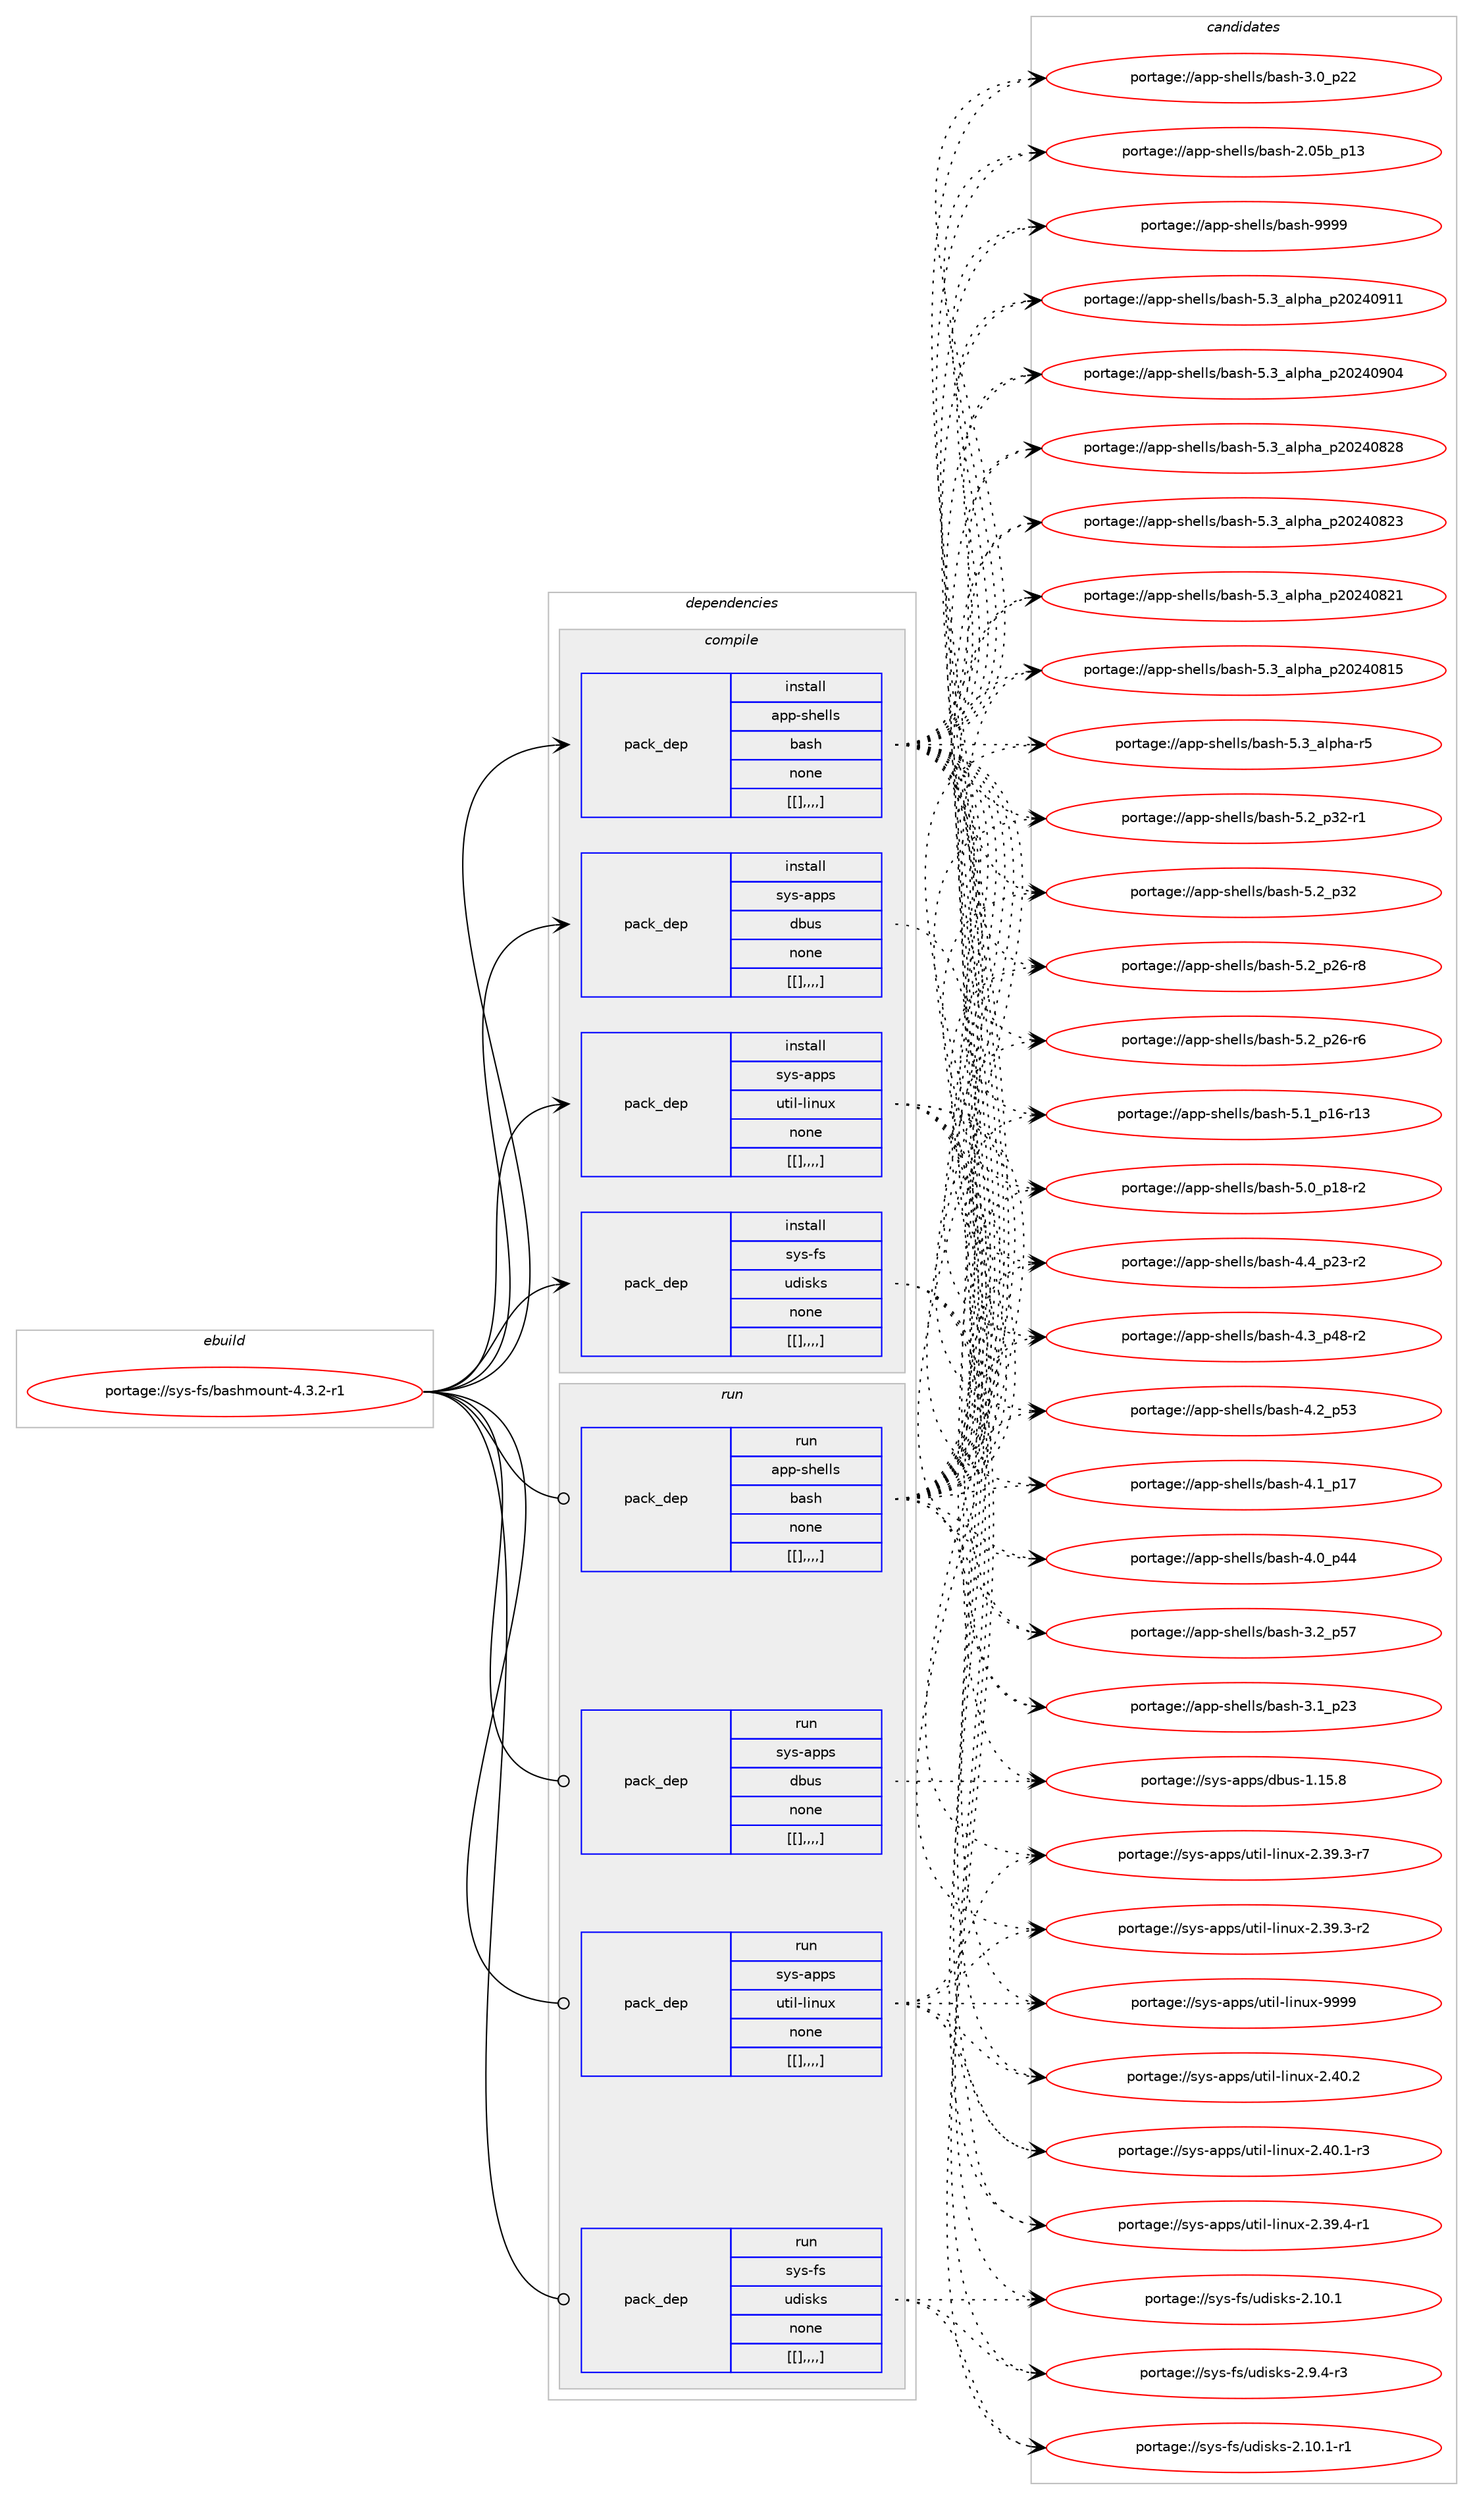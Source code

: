 digraph prolog {

# *************
# Graph options
# *************

newrank=true;
concentrate=true;
compound=true;
graph [rankdir=LR,fontname=Helvetica,fontsize=10,ranksep=1.5];#, ranksep=2.5, nodesep=0.2];
edge  [arrowhead=vee];
node  [fontname=Helvetica,fontsize=10];

# **********
# The ebuild
# **********

subgraph cluster_leftcol {
color=gray;
label=<<i>ebuild</i>>;
id [label="portage://sys-fs/bashmount-4.3.2-r1", color=red, width=4, href="../sys-fs/bashmount-4.3.2-r1.svg"];
}

# ****************
# The dependencies
# ****************

subgraph cluster_midcol {
color=gray;
label=<<i>dependencies</i>>;
subgraph cluster_compile {
fillcolor="#eeeeee";
style=filled;
label=<<i>compile</i>>;
subgraph pack329767 {
dependency453408 [label=<<TABLE BORDER="0" CELLBORDER="1" CELLSPACING="0" CELLPADDING="4" WIDTH="220"><TR><TD ROWSPAN="6" CELLPADDING="30">pack_dep</TD></TR><TR><TD WIDTH="110">install</TD></TR><TR><TD>app-shells</TD></TR><TR><TD>bash</TD></TR><TR><TD>none</TD></TR><TR><TD>[[],,,,]</TD></TR></TABLE>>, shape=none, color=blue];
}
id:e -> dependency453408:w [weight=20,style="solid",arrowhead="vee"];
subgraph pack329768 {
dependency453409 [label=<<TABLE BORDER="0" CELLBORDER="1" CELLSPACING="0" CELLPADDING="4" WIDTH="220"><TR><TD ROWSPAN="6" CELLPADDING="30">pack_dep</TD></TR><TR><TD WIDTH="110">install</TD></TR><TR><TD>sys-apps</TD></TR><TR><TD>dbus</TD></TR><TR><TD>none</TD></TR><TR><TD>[[],,,,]</TD></TR></TABLE>>, shape=none, color=blue];
}
id:e -> dependency453409:w [weight=20,style="solid",arrowhead="vee"];
subgraph pack329769 {
dependency453410 [label=<<TABLE BORDER="0" CELLBORDER="1" CELLSPACING="0" CELLPADDING="4" WIDTH="220"><TR><TD ROWSPAN="6" CELLPADDING="30">pack_dep</TD></TR><TR><TD WIDTH="110">install</TD></TR><TR><TD>sys-apps</TD></TR><TR><TD>util-linux</TD></TR><TR><TD>none</TD></TR><TR><TD>[[],,,,]</TD></TR></TABLE>>, shape=none, color=blue];
}
id:e -> dependency453410:w [weight=20,style="solid",arrowhead="vee"];
subgraph pack329770 {
dependency453411 [label=<<TABLE BORDER="0" CELLBORDER="1" CELLSPACING="0" CELLPADDING="4" WIDTH="220"><TR><TD ROWSPAN="6" CELLPADDING="30">pack_dep</TD></TR><TR><TD WIDTH="110">install</TD></TR><TR><TD>sys-fs</TD></TR><TR><TD>udisks</TD></TR><TR><TD>none</TD></TR><TR><TD>[[],,,,]</TD></TR></TABLE>>, shape=none, color=blue];
}
id:e -> dependency453411:w [weight=20,style="solid",arrowhead="vee"];
}
subgraph cluster_compileandrun {
fillcolor="#eeeeee";
style=filled;
label=<<i>compile and run</i>>;
}
subgraph cluster_run {
fillcolor="#eeeeee";
style=filled;
label=<<i>run</i>>;
subgraph pack329771 {
dependency453412 [label=<<TABLE BORDER="0" CELLBORDER="1" CELLSPACING="0" CELLPADDING="4" WIDTH="220"><TR><TD ROWSPAN="6" CELLPADDING="30">pack_dep</TD></TR><TR><TD WIDTH="110">run</TD></TR><TR><TD>app-shells</TD></TR><TR><TD>bash</TD></TR><TR><TD>none</TD></TR><TR><TD>[[],,,,]</TD></TR></TABLE>>, shape=none, color=blue];
}
id:e -> dependency453412:w [weight=20,style="solid",arrowhead="odot"];
subgraph pack329772 {
dependency453413 [label=<<TABLE BORDER="0" CELLBORDER="1" CELLSPACING="0" CELLPADDING="4" WIDTH="220"><TR><TD ROWSPAN="6" CELLPADDING="30">pack_dep</TD></TR><TR><TD WIDTH="110">run</TD></TR><TR><TD>sys-apps</TD></TR><TR><TD>dbus</TD></TR><TR><TD>none</TD></TR><TR><TD>[[],,,,]</TD></TR></TABLE>>, shape=none, color=blue];
}
id:e -> dependency453413:w [weight=20,style="solid",arrowhead="odot"];
subgraph pack329773 {
dependency453414 [label=<<TABLE BORDER="0" CELLBORDER="1" CELLSPACING="0" CELLPADDING="4" WIDTH="220"><TR><TD ROWSPAN="6" CELLPADDING="30">pack_dep</TD></TR><TR><TD WIDTH="110">run</TD></TR><TR><TD>sys-apps</TD></TR><TR><TD>util-linux</TD></TR><TR><TD>none</TD></TR><TR><TD>[[],,,,]</TD></TR></TABLE>>, shape=none, color=blue];
}
id:e -> dependency453414:w [weight=20,style="solid",arrowhead="odot"];
subgraph pack329774 {
dependency453415 [label=<<TABLE BORDER="0" CELLBORDER="1" CELLSPACING="0" CELLPADDING="4" WIDTH="220"><TR><TD ROWSPAN="6" CELLPADDING="30">pack_dep</TD></TR><TR><TD WIDTH="110">run</TD></TR><TR><TD>sys-fs</TD></TR><TR><TD>udisks</TD></TR><TR><TD>none</TD></TR><TR><TD>[[],,,,]</TD></TR></TABLE>>, shape=none, color=blue];
}
id:e -> dependency453415:w [weight=20,style="solid",arrowhead="odot"];
}
}

# **************
# The candidates
# **************

subgraph cluster_choices {
rank=same;
color=gray;
label=<<i>candidates</i>>;

subgraph choice329767 {
color=black;
nodesep=1;
choice97112112451151041011081081154798971151044557575757 [label="portage://app-shells/bash-9999", color=red, width=4,href="../app-shells/bash-9999.svg"];
choice971121124511510410110810811547989711510445534651959710811210497951125048505248574949 [label="portage://app-shells/bash-5.3_alpha_p20240911", color=red, width=4,href="../app-shells/bash-5.3_alpha_p20240911.svg"];
choice971121124511510410110810811547989711510445534651959710811210497951125048505248574852 [label="portage://app-shells/bash-5.3_alpha_p20240904", color=red, width=4,href="../app-shells/bash-5.3_alpha_p20240904.svg"];
choice971121124511510410110810811547989711510445534651959710811210497951125048505248565056 [label="portage://app-shells/bash-5.3_alpha_p20240828", color=red, width=4,href="../app-shells/bash-5.3_alpha_p20240828.svg"];
choice971121124511510410110810811547989711510445534651959710811210497951125048505248565051 [label="portage://app-shells/bash-5.3_alpha_p20240823", color=red, width=4,href="../app-shells/bash-5.3_alpha_p20240823.svg"];
choice971121124511510410110810811547989711510445534651959710811210497951125048505248565049 [label="portage://app-shells/bash-5.3_alpha_p20240821", color=red, width=4,href="../app-shells/bash-5.3_alpha_p20240821.svg"];
choice971121124511510410110810811547989711510445534651959710811210497951125048505248564953 [label="portage://app-shells/bash-5.3_alpha_p20240815", color=red, width=4,href="../app-shells/bash-5.3_alpha_p20240815.svg"];
choice9711211245115104101108108115479897115104455346519597108112104974511453 [label="portage://app-shells/bash-5.3_alpha-r5", color=red, width=4,href="../app-shells/bash-5.3_alpha-r5.svg"];
choice9711211245115104101108108115479897115104455346509511251504511449 [label="portage://app-shells/bash-5.2_p32-r1", color=red, width=4,href="../app-shells/bash-5.2_p32-r1.svg"];
choice971121124511510410110810811547989711510445534650951125150 [label="portage://app-shells/bash-5.2_p32", color=red, width=4,href="../app-shells/bash-5.2_p32.svg"];
choice9711211245115104101108108115479897115104455346509511250544511456 [label="portage://app-shells/bash-5.2_p26-r8", color=red, width=4,href="../app-shells/bash-5.2_p26-r8.svg"];
choice9711211245115104101108108115479897115104455346509511250544511454 [label="portage://app-shells/bash-5.2_p26-r6", color=red, width=4,href="../app-shells/bash-5.2_p26-r6.svg"];
choice971121124511510410110810811547989711510445534649951124954451144951 [label="portage://app-shells/bash-5.1_p16-r13", color=red, width=4,href="../app-shells/bash-5.1_p16-r13.svg"];
choice9711211245115104101108108115479897115104455346489511249564511450 [label="portage://app-shells/bash-5.0_p18-r2", color=red, width=4,href="../app-shells/bash-5.0_p18-r2.svg"];
choice9711211245115104101108108115479897115104455246529511250514511450 [label="portage://app-shells/bash-4.4_p23-r2", color=red, width=4,href="../app-shells/bash-4.4_p23-r2.svg"];
choice9711211245115104101108108115479897115104455246519511252564511450 [label="portage://app-shells/bash-4.3_p48-r2", color=red, width=4,href="../app-shells/bash-4.3_p48-r2.svg"];
choice971121124511510410110810811547989711510445524650951125351 [label="portage://app-shells/bash-4.2_p53", color=red, width=4,href="../app-shells/bash-4.2_p53.svg"];
choice971121124511510410110810811547989711510445524649951124955 [label="portage://app-shells/bash-4.1_p17", color=red, width=4,href="../app-shells/bash-4.1_p17.svg"];
choice971121124511510410110810811547989711510445524648951125252 [label="portage://app-shells/bash-4.0_p44", color=red, width=4,href="../app-shells/bash-4.0_p44.svg"];
choice971121124511510410110810811547989711510445514650951125355 [label="portage://app-shells/bash-3.2_p57", color=red, width=4,href="../app-shells/bash-3.2_p57.svg"];
choice971121124511510410110810811547989711510445514649951125051 [label="portage://app-shells/bash-3.1_p23", color=red, width=4,href="../app-shells/bash-3.1_p23.svg"];
choice971121124511510410110810811547989711510445514648951125050 [label="portage://app-shells/bash-3.0_p22", color=red, width=4,href="../app-shells/bash-3.0_p22.svg"];
choice9711211245115104101108108115479897115104455046485398951124951 [label="portage://app-shells/bash-2.05b_p13", color=red, width=4,href="../app-shells/bash-2.05b_p13.svg"];
dependency453408:e -> choice97112112451151041011081081154798971151044557575757:w [style=dotted,weight="100"];
dependency453408:e -> choice971121124511510410110810811547989711510445534651959710811210497951125048505248574949:w [style=dotted,weight="100"];
dependency453408:e -> choice971121124511510410110810811547989711510445534651959710811210497951125048505248574852:w [style=dotted,weight="100"];
dependency453408:e -> choice971121124511510410110810811547989711510445534651959710811210497951125048505248565056:w [style=dotted,weight="100"];
dependency453408:e -> choice971121124511510410110810811547989711510445534651959710811210497951125048505248565051:w [style=dotted,weight="100"];
dependency453408:e -> choice971121124511510410110810811547989711510445534651959710811210497951125048505248565049:w [style=dotted,weight="100"];
dependency453408:e -> choice971121124511510410110810811547989711510445534651959710811210497951125048505248564953:w [style=dotted,weight="100"];
dependency453408:e -> choice9711211245115104101108108115479897115104455346519597108112104974511453:w [style=dotted,weight="100"];
dependency453408:e -> choice9711211245115104101108108115479897115104455346509511251504511449:w [style=dotted,weight="100"];
dependency453408:e -> choice971121124511510410110810811547989711510445534650951125150:w [style=dotted,weight="100"];
dependency453408:e -> choice9711211245115104101108108115479897115104455346509511250544511456:w [style=dotted,weight="100"];
dependency453408:e -> choice9711211245115104101108108115479897115104455346509511250544511454:w [style=dotted,weight="100"];
dependency453408:e -> choice971121124511510410110810811547989711510445534649951124954451144951:w [style=dotted,weight="100"];
dependency453408:e -> choice9711211245115104101108108115479897115104455346489511249564511450:w [style=dotted,weight="100"];
dependency453408:e -> choice9711211245115104101108108115479897115104455246529511250514511450:w [style=dotted,weight="100"];
dependency453408:e -> choice9711211245115104101108108115479897115104455246519511252564511450:w [style=dotted,weight="100"];
dependency453408:e -> choice971121124511510410110810811547989711510445524650951125351:w [style=dotted,weight="100"];
dependency453408:e -> choice971121124511510410110810811547989711510445524649951124955:w [style=dotted,weight="100"];
dependency453408:e -> choice971121124511510410110810811547989711510445524648951125252:w [style=dotted,weight="100"];
dependency453408:e -> choice971121124511510410110810811547989711510445514650951125355:w [style=dotted,weight="100"];
dependency453408:e -> choice971121124511510410110810811547989711510445514649951125051:w [style=dotted,weight="100"];
dependency453408:e -> choice971121124511510410110810811547989711510445514648951125050:w [style=dotted,weight="100"];
dependency453408:e -> choice9711211245115104101108108115479897115104455046485398951124951:w [style=dotted,weight="100"];
}
subgraph choice329768 {
color=black;
nodesep=1;
choice1151211154597112112115471009811711545494649534656 [label="portage://sys-apps/dbus-1.15.8", color=red, width=4,href="../sys-apps/dbus-1.15.8.svg"];
dependency453409:e -> choice1151211154597112112115471009811711545494649534656:w [style=dotted,weight="100"];
}
subgraph choice329769 {
color=black;
nodesep=1;
choice115121115459711211211547117116105108451081051101171204557575757 [label="portage://sys-apps/util-linux-9999", color=red, width=4,href="../sys-apps/util-linux-9999.svg"];
choice1151211154597112112115471171161051084510810511011712045504652484650 [label="portage://sys-apps/util-linux-2.40.2", color=red, width=4,href="../sys-apps/util-linux-2.40.2.svg"];
choice11512111545971121121154711711610510845108105110117120455046524846494511451 [label="portage://sys-apps/util-linux-2.40.1-r3", color=red, width=4,href="../sys-apps/util-linux-2.40.1-r3.svg"];
choice11512111545971121121154711711610510845108105110117120455046515746524511449 [label="portage://sys-apps/util-linux-2.39.4-r1", color=red, width=4,href="../sys-apps/util-linux-2.39.4-r1.svg"];
choice11512111545971121121154711711610510845108105110117120455046515746514511455 [label="portage://sys-apps/util-linux-2.39.3-r7", color=red, width=4,href="../sys-apps/util-linux-2.39.3-r7.svg"];
choice11512111545971121121154711711610510845108105110117120455046515746514511450 [label="portage://sys-apps/util-linux-2.39.3-r2", color=red, width=4,href="../sys-apps/util-linux-2.39.3-r2.svg"];
dependency453410:e -> choice115121115459711211211547117116105108451081051101171204557575757:w [style=dotted,weight="100"];
dependency453410:e -> choice1151211154597112112115471171161051084510810511011712045504652484650:w [style=dotted,weight="100"];
dependency453410:e -> choice11512111545971121121154711711610510845108105110117120455046524846494511451:w [style=dotted,weight="100"];
dependency453410:e -> choice11512111545971121121154711711610510845108105110117120455046515746524511449:w [style=dotted,weight="100"];
dependency453410:e -> choice11512111545971121121154711711610510845108105110117120455046515746514511455:w [style=dotted,weight="100"];
dependency453410:e -> choice11512111545971121121154711711610510845108105110117120455046515746514511450:w [style=dotted,weight="100"];
}
subgraph choice329770 {
color=black;
nodesep=1;
choice1151211154510211547117100105115107115455046494846494511449 [label="portage://sys-fs/udisks-2.10.1-r1", color=red, width=4,href="../sys-fs/udisks-2.10.1-r1.svg"];
choice115121115451021154711710010511510711545504649484649 [label="portage://sys-fs/udisks-2.10.1", color=red, width=4,href="../sys-fs/udisks-2.10.1.svg"];
choice11512111545102115471171001051151071154550465746524511451 [label="portage://sys-fs/udisks-2.9.4-r3", color=red, width=4,href="../sys-fs/udisks-2.9.4-r3.svg"];
dependency453411:e -> choice1151211154510211547117100105115107115455046494846494511449:w [style=dotted,weight="100"];
dependency453411:e -> choice115121115451021154711710010511510711545504649484649:w [style=dotted,weight="100"];
dependency453411:e -> choice11512111545102115471171001051151071154550465746524511451:w [style=dotted,weight="100"];
}
subgraph choice329771 {
color=black;
nodesep=1;
choice97112112451151041011081081154798971151044557575757 [label="portage://app-shells/bash-9999", color=red, width=4,href="../app-shells/bash-9999.svg"];
choice971121124511510410110810811547989711510445534651959710811210497951125048505248574949 [label="portage://app-shells/bash-5.3_alpha_p20240911", color=red, width=4,href="../app-shells/bash-5.3_alpha_p20240911.svg"];
choice971121124511510410110810811547989711510445534651959710811210497951125048505248574852 [label="portage://app-shells/bash-5.3_alpha_p20240904", color=red, width=4,href="../app-shells/bash-5.3_alpha_p20240904.svg"];
choice971121124511510410110810811547989711510445534651959710811210497951125048505248565056 [label="portage://app-shells/bash-5.3_alpha_p20240828", color=red, width=4,href="../app-shells/bash-5.3_alpha_p20240828.svg"];
choice971121124511510410110810811547989711510445534651959710811210497951125048505248565051 [label="portage://app-shells/bash-5.3_alpha_p20240823", color=red, width=4,href="../app-shells/bash-5.3_alpha_p20240823.svg"];
choice971121124511510410110810811547989711510445534651959710811210497951125048505248565049 [label="portage://app-shells/bash-5.3_alpha_p20240821", color=red, width=4,href="../app-shells/bash-5.3_alpha_p20240821.svg"];
choice971121124511510410110810811547989711510445534651959710811210497951125048505248564953 [label="portage://app-shells/bash-5.3_alpha_p20240815", color=red, width=4,href="../app-shells/bash-5.3_alpha_p20240815.svg"];
choice9711211245115104101108108115479897115104455346519597108112104974511453 [label="portage://app-shells/bash-5.3_alpha-r5", color=red, width=4,href="../app-shells/bash-5.3_alpha-r5.svg"];
choice9711211245115104101108108115479897115104455346509511251504511449 [label="portage://app-shells/bash-5.2_p32-r1", color=red, width=4,href="../app-shells/bash-5.2_p32-r1.svg"];
choice971121124511510410110810811547989711510445534650951125150 [label="portage://app-shells/bash-5.2_p32", color=red, width=4,href="../app-shells/bash-5.2_p32.svg"];
choice9711211245115104101108108115479897115104455346509511250544511456 [label="portage://app-shells/bash-5.2_p26-r8", color=red, width=4,href="../app-shells/bash-5.2_p26-r8.svg"];
choice9711211245115104101108108115479897115104455346509511250544511454 [label="portage://app-shells/bash-5.2_p26-r6", color=red, width=4,href="../app-shells/bash-5.2_p26-r6.svg"];
choice971121124511510410110810811547989711510445534649951124954451144951 [label="portage://app-shells/bash-5.1_p16-r13", color=red, width=4,href="../app-shells/bash-5.1_p16-r13.svg"];
choice9711211245115104101108108115479897115104455346489511249564511450 [label="portage://app-shells/bash-5.0_p18-r2", color=red, width=4,href="../app-shells/bash-5.0_p18-r2.svg"];
choice9711211245115104101108108115479897115104455246529511250514511450 [label="portage://app-shells/bash-4.4_p23-r2", color=red, width=4,href="../app-shells/bash-4.4_p23-r2.svg"];
choice9711211245115104101108108115479897115104455246519511252564511450 [label="portage://app-shells/bash-4.3_p48-r2", color=red, width=4,href="../app-shells/bash-4.3_p48-r2.svg"];
choice971121124511510410110810811547989711510445524650951125351 [label="portage://app-shells/bash-4.2_p53", color=red, width=4,href="../app-shells/bash-4.2_p53.svg"];
choice971121124511510410110810811547989711510445524649951124955 [label="portage://app-shells/bash-4.1_p17", color=red, width=4,href="../app-shells/bash-4.1_p17.svg"];
choice971121124511510410110810811547989711510445524648951125252 [label="portage://app-shells/bash-4.0_p44", color=red, width=4,href="../app-shells/bash-4.0_p44.svg"];
choice971121124511510410110810811547989711510445514650951125355 [label="portage://app-shells/bash-3.2_p57", color=red, width=4,href="../app-shells/bash-3.2_p57.svg"];
choice971121124511510410110810811547989711510445514649951125051 [label="portage://app-shells/bash-3.1_p23", color=red, width=4,href="../app-shells/bash-3.1_p23.svg"];
choice971121124511510410110810811547989711510445514648951125050 [label="portage://app-shells/bash-3.0_p22", color=red, width=4,href="../app-shells/bash-3.0_p22.svg"];
choice9711211245115104101108108115479897115104455046485398951124951 [label="portage://app-shells/bash-2.05b_p13", color=red, width=4,href="../app-shells/bash-2.05b_p13.svg"];
dependency453412:e -> choice97112112451151041011081081154798971151044557575757:w [style=dotted,weight="100"];
dependency453412:e -> choice971121124511510410110810811547989711510445534651959710811210497951125048505248574949:w [style=dotted,weight="100"];
dependency453412:e -> choice971121124511510410110810811547989711510445534651959710811210497951125048505248574852:w [style=dotted,weight="100"];
dependency453412:e -> choice971121124511510410110810811547989711510445534651959710811210497951125048505248565056:w [style=dotted,weight="100"];
dependency453412:e -> choice971121124511510410110810811547989711510445534651959710811210497951125048505248565051:w [style=dotted,weight="100"];
dependency453412:e -> choice971121124511510410110810811547989711510445534651959710811210497951125048505248565049:w [style=dotted,weight="100"];
dependency453412:e -> choice971121124511510410110810811547989711510445534651959710811210497951125048505248564953:w [style=dotted,weight="100"];
dependency453412:e -> choice9711211245115104101108108115479897115104455346519597108112104974511453:w [style=dotted,weight="100"];
dependency453412:e -> choice9711211245115104101108108115479897115104455346509511251504511449:w [style=dotted,weight="100"];
dependency453412:e -> choice971121124511510410110810811547989711510445534650951125150:w [style=dotted,weight="100"];
dependency453412:e -> choice9711211245115104101108108115479897115104455346509511250544511456:w [style=dotted,weight="100"];
dependency453412:e -> choice9711211245115104101108108115479897115104455346509511250544511454:w [style=dotted,weight="100"];
dependency453412:e -> choice971121124511510410110810811547989711510445534649951124954451144951:w [style=dotted,weight="100"];
dependency453412:e -> choice9711211245115104101108108115479897115104455346489511249564511450:w [style=dotted,weight="100"];
dependency453412:e -> choice9711211245115104101108108115479897115104455246529511250514511450:w [style=dotted,weight="100"];
dependency453412:e -> choice9711211245115104101108108115479897115104455246519511252564511450:w [style=dotted,weight="100"];
dependency453412:e -> choice971121124511510410110810811547989711510445524650951125351:w [style=dotted,weight="100"];
dependency453412:e -> choice971121124511510410110810811547989711510445524649951124955:w [style=dotted,weight="100"];
dependency453412:e -> choice971121124511510410110810811547989711510445524648951125252:w [style=dotted,weight="100"];
dependency453412:e -> choice971121124511510410110810811547989711510445514650951125355:w [style=dotted,weight="100"];
dependency453412:e -> choice971121124511510410110810811547989711510445514649951125051:w [style=dotted,weight="100"];
dependency453412:e -> choice971121124511510410110810811547989711510445514648951125050:w [style=dotted,weight="100"];
dependency453412:e -> choice9711211245115104101108108115479897115104455046485398951124951:w [style=dotted,weight="100"];
}
subgraph choice329772 {
color=black;
nodesep=1;
choice1151211154597112112115471009811711545494649534656 [label="portage://sys-apps/dbus-1.15.8", color=red, width=4,href="../sys-apps/dbus-1.15.8.svg"];
dependency453413:e -> choice1151211154597112112115471009811711545494649534656:w [style=dotted,weight="100"];
}
subgraph choice329773 {
color=black;
nodesep=1;
choice115121115459711211211547117116105108451081051101171204557575757 [label="portage://sys-apps/util-linux-9999", color=red, width=4,href="../sys-apps/util-linux-9999.svg"];
choice1151211154597112112115471171161051084510810511011712045504652484650 [label="portage://sys-apps/util-linux-2.40.2", color=red, width=4,href="../sys-apps/util-linux-2.40.2.svg"];
choice11512111545971121121154711711610510845108105110117120455046524846494511451 [label="portage://sys-apps/util-linux-2.40.1-r3", color=red, width=4,href="../sys-apps/util-linux-2.40.1-r3.svg"];
choice11512111545971121121154711711610510845108105110117120455046515746524511449 [label="portage://sys-apps/util-linux-2.39.4-r1", color=red, width=4,href="../sys-apps/util-linux-2.39.4-r1.svg"];
choice11512111545971121121154711711610510845108105110117120455046515746514511455 [label="portage://sys-apps/util-linux-2.39.3-r7", color=red, width=4,href="../sys-apps/util-linux-2.39.3-r7.svg"];
choice11512111545971121121154711711610510845108105110117120455046515746514511450 [label="portage://sys-apps/util-linux-2.39.3-r2", color=red, width=4,href="../sys-apps/util-linux-2.39.3-r2.svg"];
dependency453414:e -> choice115121115459711211211547117116105108451081051101171204557575757:w [style=dotted,weight="100"];
dependency453414:e -> choice1151211154597112112115471171161051084510810511011712045504652484650:w [style=dotted,weight="100"];
dependency453414:e -> choice11512111545971121121154711711610510845108105110117120455046524846494511451:w [style=dotted,weight="100"];
dependency453414:e -> choice11512111545971121121154711711610510845108105110117120455046515746524511449:w [style=dotted,weight="100"];
dependency453414:e -> choice11512111545971121121154711711610510845108105110117120455046515746514511455:w [style=dotted,weight="100"];
dependency453414:e -> choice11512111545971121121154711711610510845108105110117120455046515746514511450:w [style=dotted,weight="100"];
}
subgraph choice329774 {
color=black;
nodesep=1;
choice1151211154510211547117100105115107115455046494846494511449 [label="portage://sys-fs/udisks-2.10.1-r1", color=red, width=4,href="../sys-fs/udisks-2.10.1-r1.svg"];
choice115121115451021154711710010511510711545504649484649 [label="portage://sys-fs/udisks-2.10.1", color=red, width=4,href="../sys-fs/udisks-2.10.1.svg"];
choice11512111545102115471171001051151071154550465746524511451 [label="portage://sys-fs/udisks-2.9.4-r3", color=red, width=4,href="../sys-fs/udisks-2.9.4-r3.svg"];
dependency453415:e -> choice1151211154510211547117100105115107115455046494846494511449:w [style=dotted,weight="100"];
dependency453415:e -> choice115121115451021154711710010511510711545504649484649:w [style=dotted,weight="100"];
dependency453415:e -> choice11512111545102115471171001051151071154550465746524511451:w [style=dotted,weight="100"];
}
}

}
